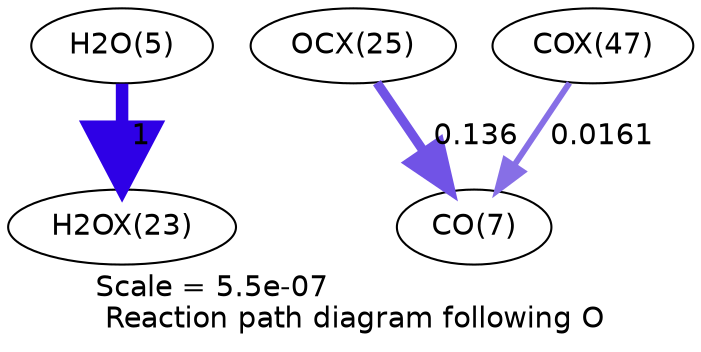 digraph reaction_paths {
center=1;
s7 -> s26[fontname="Helvetica", style="setlinewidth(6)", arrowsize=3, color="0.7, 1.5, 0.9"
, label=" 1"];
s28 -> s9[fontname="Helvetica", style="setlinewidth(4.49)", arrowsize=2.25, color="0.7, 0.636, 0.9"
, label=" 0.136"];
s34 -> s9[fontname="Helvetica", style="setlinewidth(2.88)", arrowsize=1.44, color="0.7, 0.516, 0.9"
, label=" 0.0161"];
s7 [ fontname="Helvetica", label="H2O(5)"];
s9 [ fontname="Helvetica", label="CO(7)"];
s26 [ fontname="Helvetica", label="H2OX(23)"];
s28 [ fontname="Helvetica", label="OCX(25)"];
s34 [ fontname="Helvetica", label="COX(47)"];
 label = "Scale = 5.5e-07\l Reaction path diagram following O";
 fontname = "Helvetica";
}
